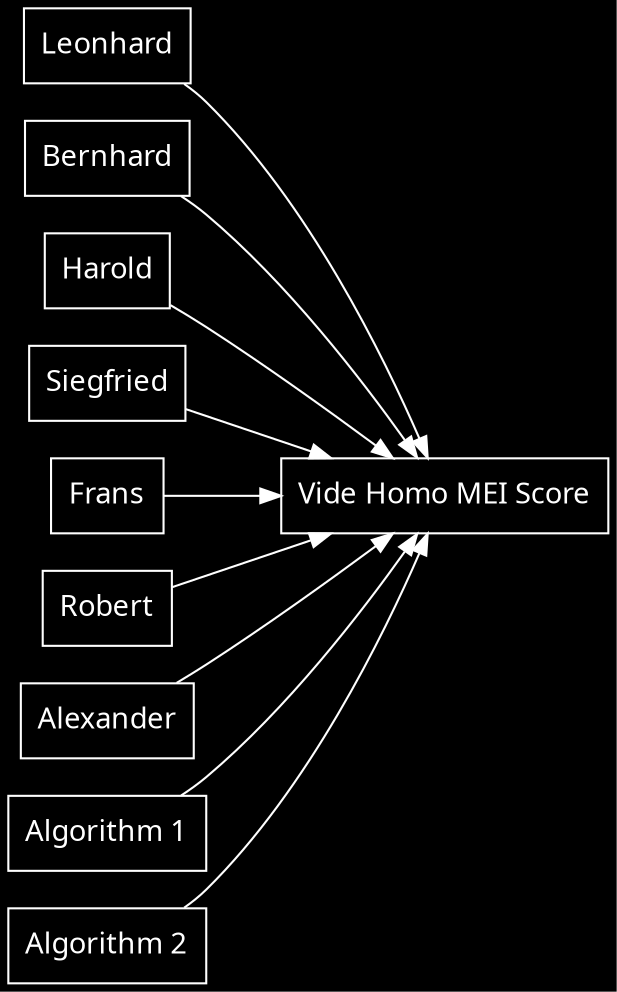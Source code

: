 digraph {
    rankdir=LR
    graph [bgcolor=black]
    node [color=white,fontcolor=white,fontname="American Typewriter",shape=box]
    edge [color=white,fontcolor=white,fontname="American Typewriter"]
    

    "Leonhard" -> "Vide Homo MEI Score"
"Bernhard" -> "Vide Homo MEI Score"
"Harold" -> "Vide Homo MEI Score"
"Siegfried" -> "Vide Homo MEI Score"
"Frans" -> "Vide Homo MEI Score"
"Robert" -> "Vide Homo MEI Score"
"Alexander" -> "Vide Homo MEI Score"
"Algorithm 1" -> "Vide Homo MEI Score"
"Algorithm 2" -> "Vide Homo MEI Score"}
